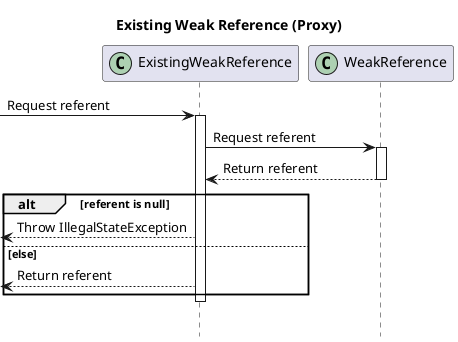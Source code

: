 @startuml
hide footbox
title Existing Weak Reference (Proxy)

participant ExistingWeakReference << (C,#ADD1B2) >>
participant WeakReference << (C,#ADD1B2) >>

[-> ExistingWeakReference: Request referent
activate ExistingWeakReference

ExistingWeakReference -> WeakReference: Request referent
activate WeakReference
ExistingWeakReference <-- WeakReference: Return referent
deactivate WeakReference

alt referent is null
    [<-- ExistingWeakReference: Throw IllegalStateException
else else
    [<-- ExistingWeakReference: Return referent
end
deactivate ExistingWeakReference
|||
@enduml